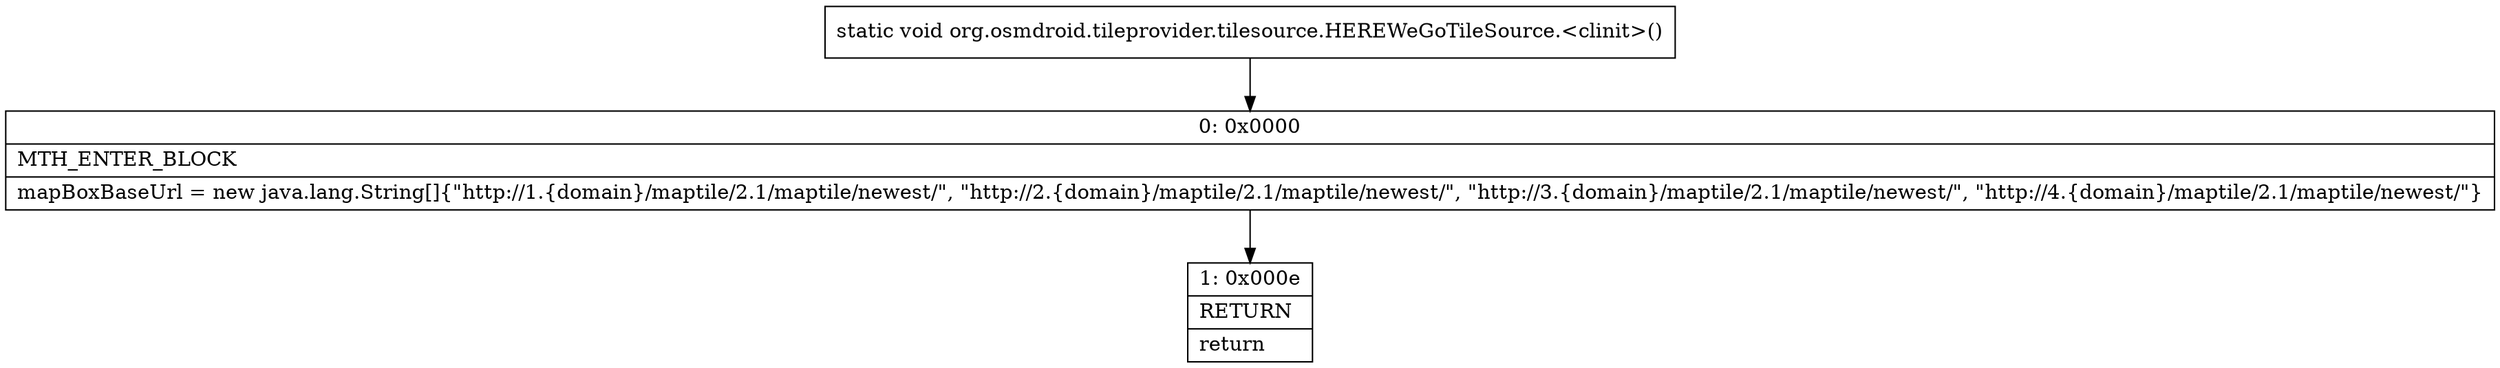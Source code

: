 digraph "CFG fororg.osmdroid.tileprovider.tilesource.HEREWeGoTileSource.\<clinit\>()V" {
Node_0 [shape=record,label="{0\:\ 0x0000|MTH_ENTER_BLOCK\l|mapBoxBaseUrl = new java.lang.String[]\{\"http:\/\/1.\{domain\}\/maptile\/2.1\/maptile\/newest\/\", \"http:\/\/2.\{domain\}\/maptile\/2.1\/maptile\/newest\/\", \"http:\/\/3.\{domain\}\/maptile\/2.1\/maptile\/newest\/\", \"http:\/\/4.\{domain\}\/maptile\/2.1\/maptile\/newest\/\"\}\l}"];
Node_1 [shape=record,label="{1\:\ 0x000e|RETURN\l|return\l}"];
MethodNode[shape=record,label="{static void org.osmdroid.tileprovider.tilesource.HEREWeGoTileSource.\<clinit\>() }"];
MethodNode -> Node_0;
Node_0 -> Node_1;
}

